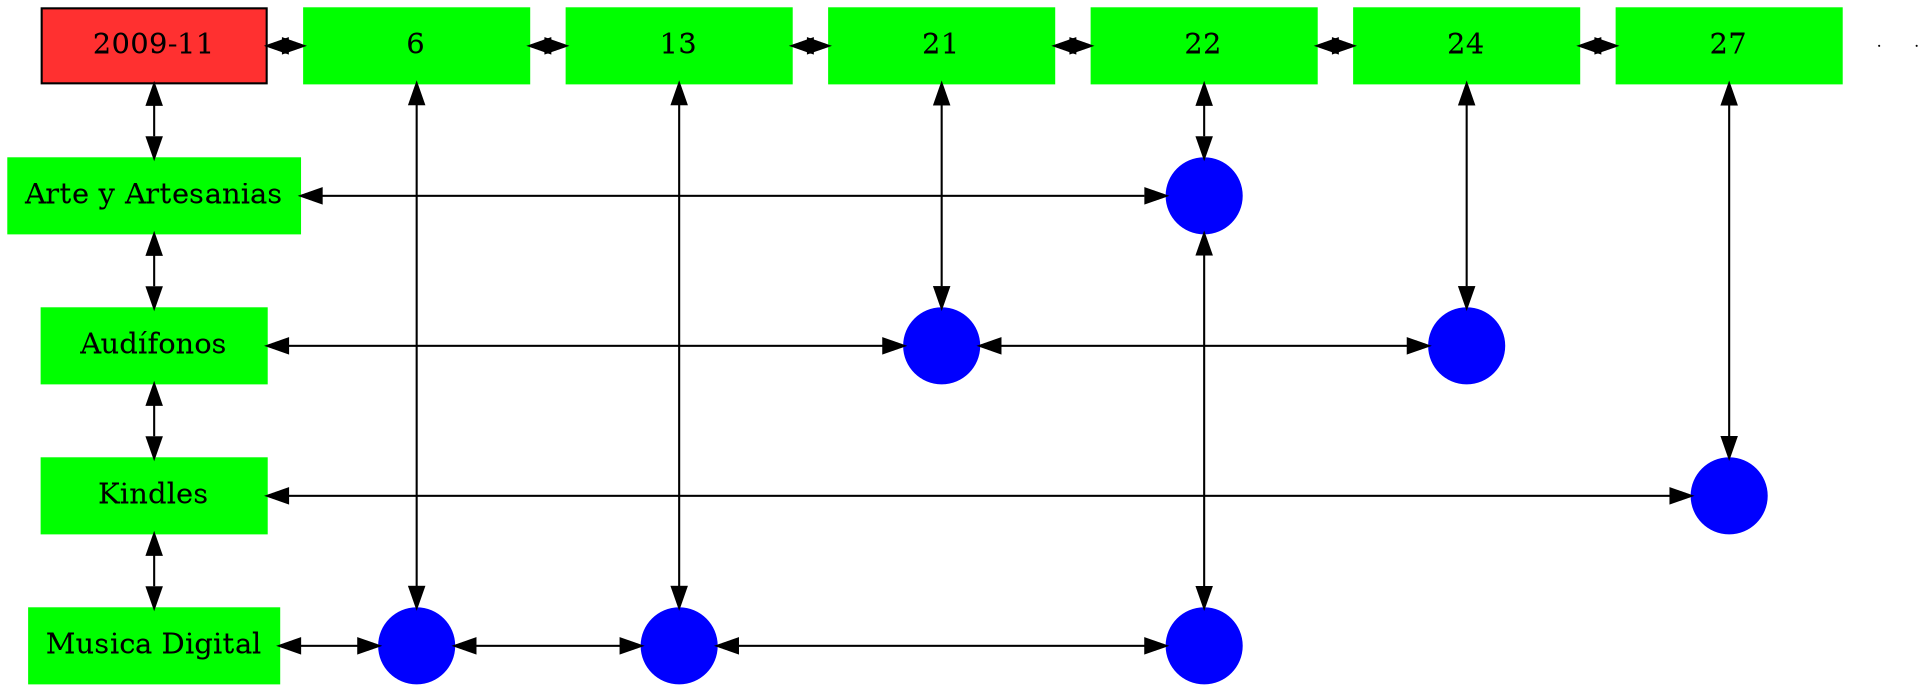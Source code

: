 digraph G{
node[shape="box"];
nodeMt[ label = "2009-11", width = 1.5, style = filled, fillcolor = firebrick1, group = 1 ];
e0[ shape = point, width = 0 ];
e1[ shape = point, width = 0 ];
node0xc0022722d0[label="6",color=green,style =filled,width = 1.5 group=6];
nodeMt->node0xc0022722d0[dir="both"];
{rank=same;nodeMt;node0xc0022722d0;}
node0xc001eda870[label="13",color=green,style =filled,width = 1.5 group=13];
node0xc0022722d0->node0xc001eda870[dir="both"];
{rank=same;node0xc0022722d0;node0xc001eda870;}
node0xc0020039f0[label="21",color=green,style =filled,width = 1.5 group=21];
node0xc001eda870->node0xc0020039f0[dir="both"];
{rank=same;node0xc001eda870;node0xc0020039f0;}
node0xc001fa2d70[label="22",color=green,style =filled,width = 1.5 group=22];
node0xc0020039f0->node0xc001fa2d70[dir="both"];
{rank=same;node0xc0020039f0;node0xc001fa2d70;}
node0xc0022f6730[label="24",color=green,style =filled,width = 1.5 group=24];
node0xc001fa2d70->node0xc0022f6730[dir="both"];
{rank=same;node0xc001fa2d70;node0xc0022f6730;}
node0xc00218e8c0[label="27",color=green,style =filled,width = 1.5 group=27];
node0xc0022f6730->node0xc00218e8c0[dir="both"];
{rank=same;node0xc0022f6730;node0xc00218e8c0;}
node0xc001fa2d20[label="Arte y Artesanias",color=green,style =filled width = 1.5 group=1];
node0xc001f99180[label="",color=blue,style =filled, width = 0.5 group=22 shape=circle];
node0xc001fa2d20->node0xc001f99180[dir="both"];
{rank=same;node0xc001fa2d20;node0xc001f99180;}
node0xc0020039a0[label="Audífonos",color=green,style =filled width = 1.5 group=1];
node0xc00200c200[label="",color=blue,style =filled, width = 0.5 group=21 shape=circle];
node0xc0020039a0->node0xc00200c200[dir="both"];
{rank=same;node0xc0020039a0;node0xc00200c200;}
node0xc0022f0e00[label="",color=blue,style =filled, width = 0.5 group=24 shape=circle];
node0xc00200c200->node0xc0022f0e00[dir="both"];
{rank=same;node0xc0022f0e00;node0xc00200c200;}
node0xc00218e870[label="Kindles",color=green,style =filled width = 1.5 group=1];
node0xc002185d00[label="",color=blue,style =filled, width = 0.5 group=27 shape=circle];
node0xc00218e870->node0xc002185d00[dir="both"];
{rank=same;node0xc00218e870;node0xc002185d00;}
node0xc001eda820[label="Musica Digital",color=green,style =filled width = 1.5 group=1];
node0xc002270300[label="",color=blue,style =filled, width = 0.5 group=6 shape=circle];
node0xc001eda820->node0xc002270300[dir="both"];
{rank=same;node0xc001eda820;node0xc002270300;}
node0xc001ed3280[label="",color=blue,style =filled, width = 0.5 group=13 shape=circle];
node0xc002270300->node0xc001ed3280[dir="both"];
{rank=same;node0xc001ed3280;node0xc002270300;}
node0xc00207b380[label="",color=blue,style =filled, width = 0.5 group=22 shape=circle];
node0xc001ed3280->node0xc00207b380[dir="both"];
{rank=same;node0xc00207b380;node0xc001ed3280;}
node0xc0022722d0->node0xc002270300[dir="both"];
node0xc001eda870->node0xc001ed3280[dir="both"];
node0xc0020039f0->node0xc00200c200[dir="both"];
node0xc001fa2d70->node0xc001f99180[dir="both"];
node0xc001f99180->node0xc00207b380[dir="both"];
node0xc0022f6730->node0xc0022f0e00[dir="both"];
node0xc00218e8c0->node0xc002185d00[dir="both"];
nodeMt->node0xc001fa2d20[dir="both"];
node0xc001fa2d20->node0xc0020039a0[dir="both"];
node0xc0020039a0->node0xc00218e870[dir="both"];
node0xc00218e870->node0xc001eda820[dir="both"];
}
